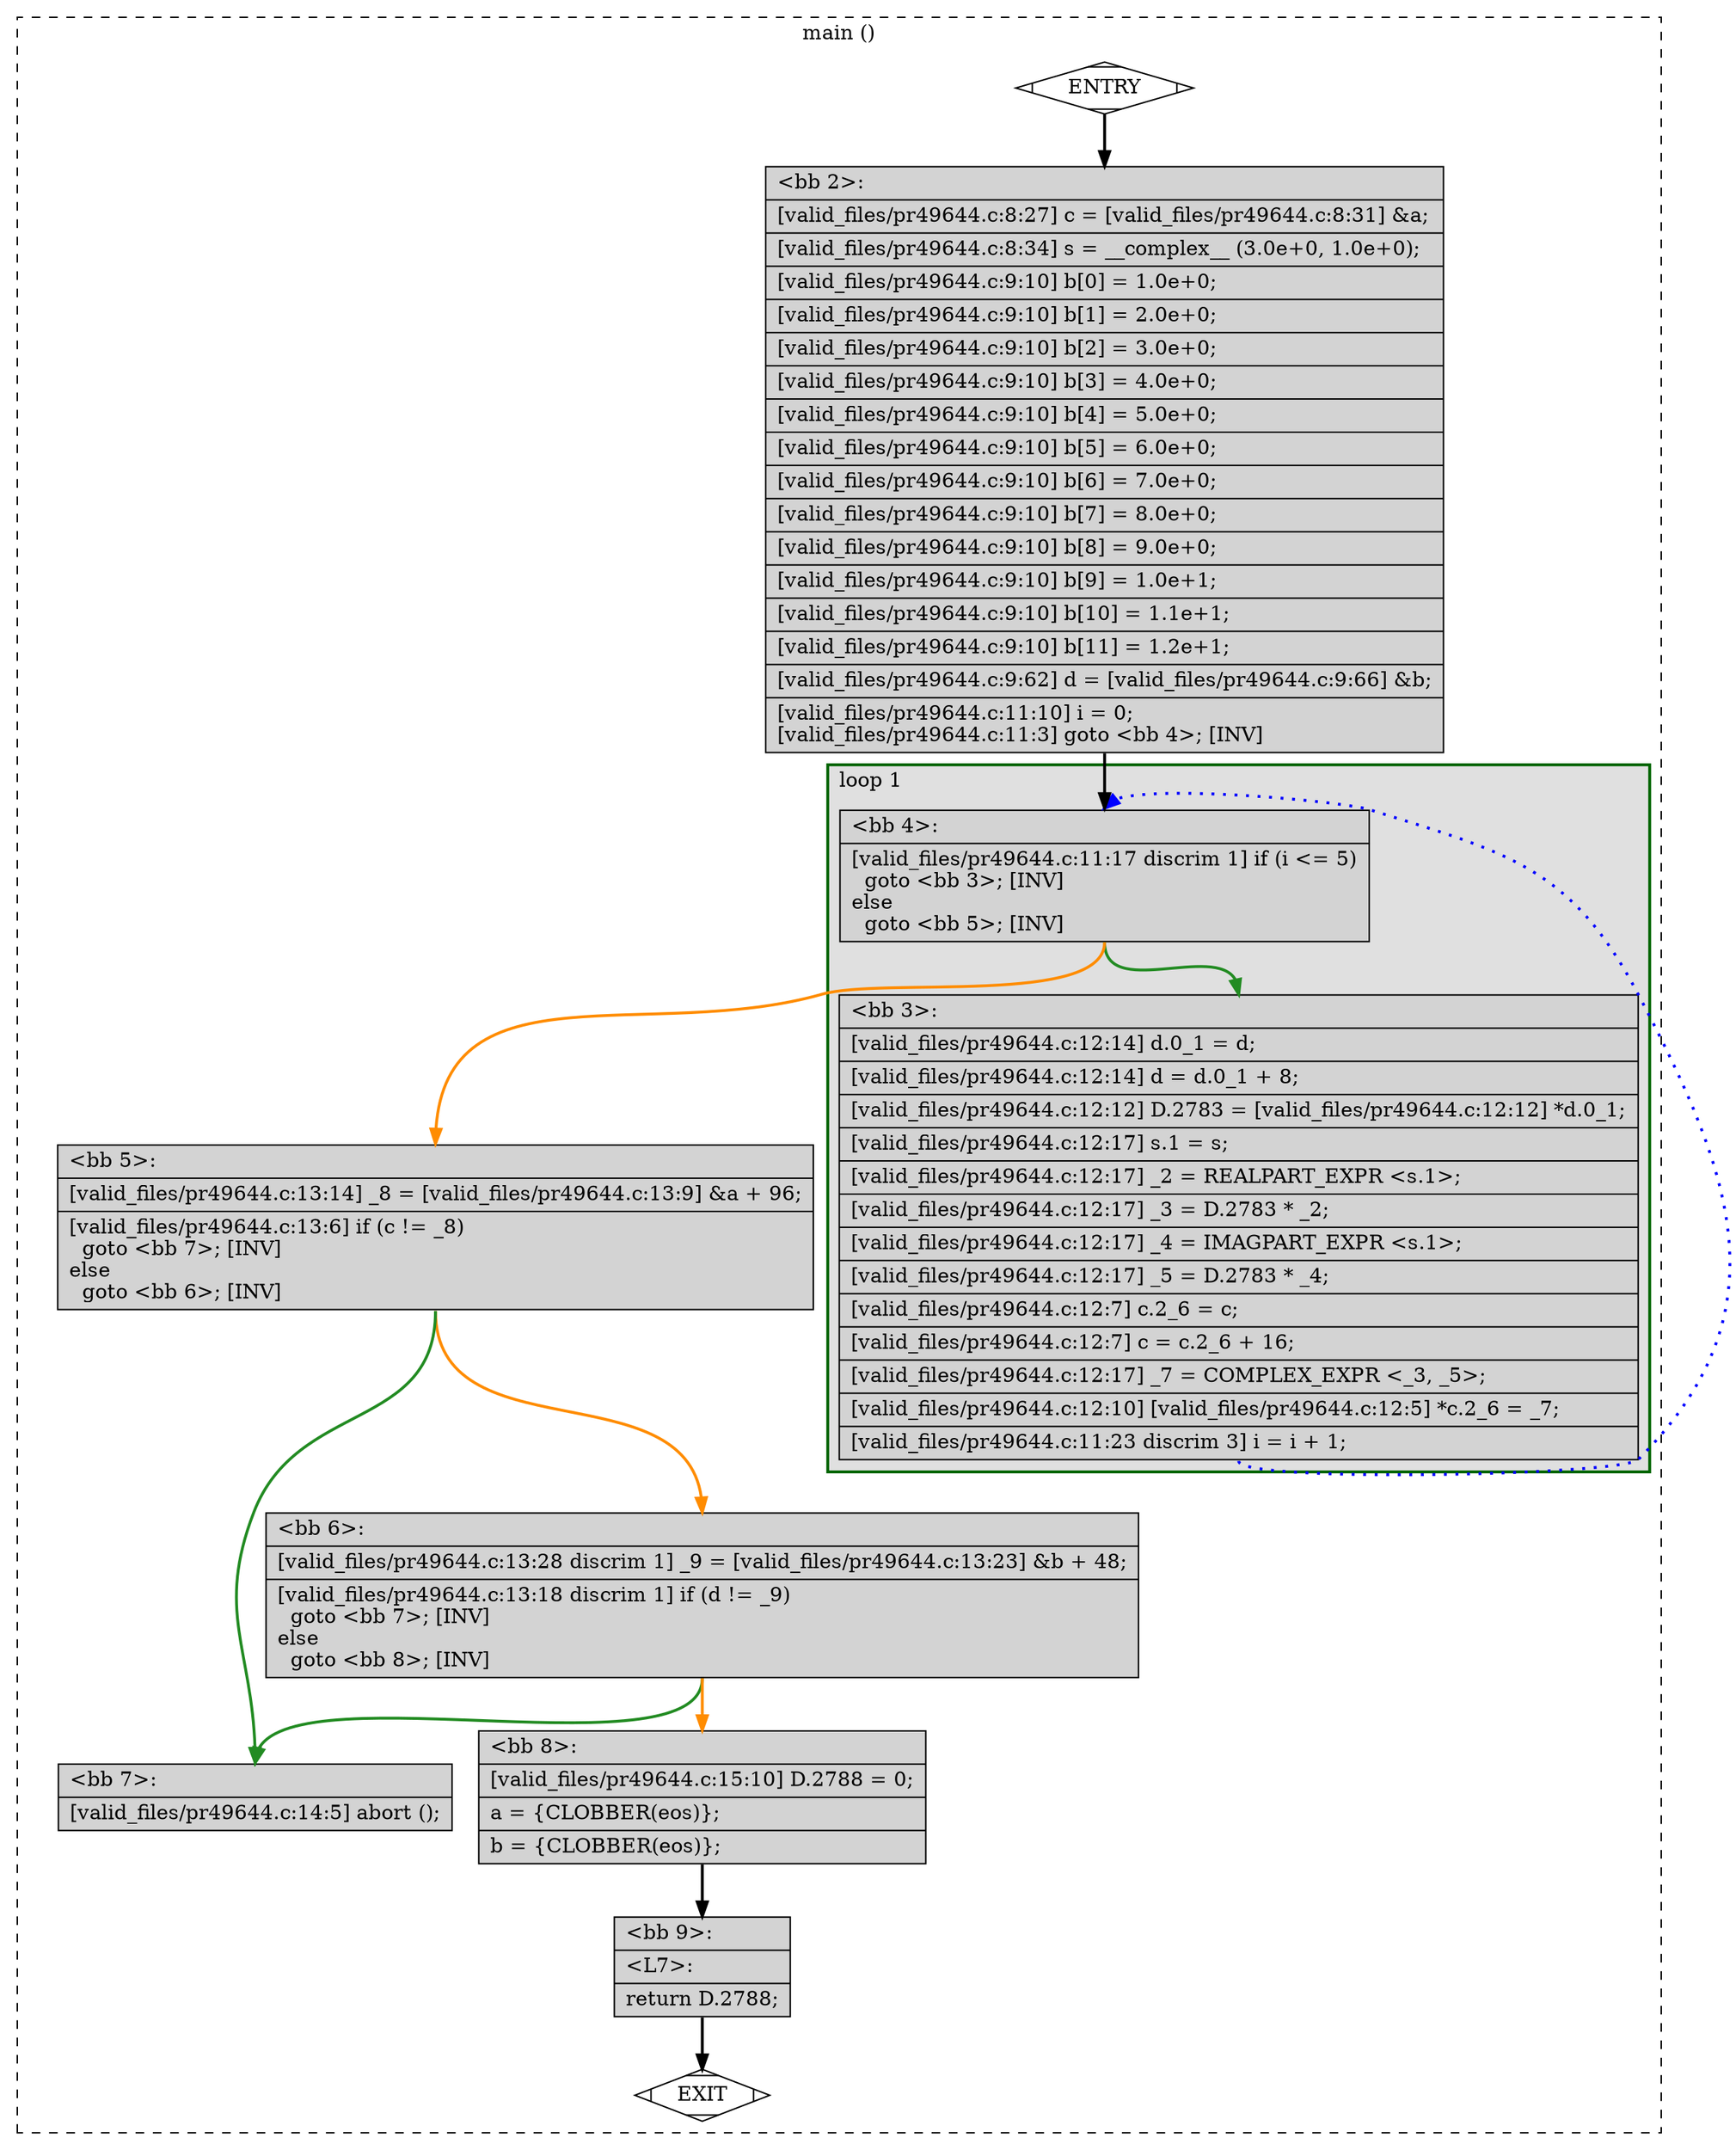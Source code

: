 digraph "a-pr49644.c.015t.cfg" {
overlap=false;
subgraph "cluster_main" {
	style="dashed";
	color="black";
	label="main ()";
	subgraph cluster_0_1 {
	style="filled";
	color="darkgreen";
	fillcolor="grey88";
	label="loop 1";
	labeljust=l;
	penwidth=2;
	fn_0_basic_block_4 [shape=record,style=filled,fillcolor=lightgrey,label="{\<bb\ 4\>:\l\
|[valid_files/pr49644.c:11:17\ discrim\ 1]\ if\ (i\ \<=\ 5)\l\
\ \ goto\ \<bb\ 3\>;\ [INV]\l\
else\l\
\ \ goto\ \<bb\ 5\>;\ [INV]\l\
}"];

	fn_0_basic_block_3 [shape=record,style=filled,fillcolor=lightgrey,label="{\<bb\ 3\>:\l\
|[valid_files/pr49644.c:12:14]\ d.0_1\ =\ d;\l\
|[valid_files/pr49644.c:12:14]\ d\ =\ d.0_1\ +\ 8;\l\
|[valid_files/pr49644.c:12:12]\ D.2783\ =\ [valid_files/pr49644.c:12:12]\ *d.0_1;\l\
|[valid_files/pr49644.c:12:17]\ s.1\ =\ s;\l\
|[valid_files/pr49644.c:12:17]\ _2\ =\ REALPART_EXPR\ \<s.1\>;\l\
|[valid_files/pr49644.c:12:17]\ _3\ =\ D.2783\ *\ _2;\l\
|[valid_files/pr49644.c:12:17]\ _4\ =\ IMAGPART_EXPR\ \<s.1\>;\l\
|[valid_files/pr49644.c:12:17]\ _5\ =\ D.2783\ *\ _4;\l\
|[valid_files/pr49644.c:12:7]\ c.2_6\ =\ c;\l\
|[valid_files/pr49644.c:12:7]\ c\ =\ c.2_6\ +\ 16;\l\
|[valid_files/pr49644.c:12:17]\ _7\ =\ COMPLEX_EXPR\ \<_3,\ _5\>;\l\
|[valid_files/pr49644.c:12:10]\ [valid_files/pr49644.c:12:5]\ *c.2_6\ =\ _7;\l\
|[valid_files/pr49644.c:11:23\ discrim\ 3]\ i\ =\ i\ +\ 1;\l\
}"];

	}
	fn_0_basic_block_0 [shape=Mdiamond,style=filled,fillcolor=white,label="ENTRY"];

	fn_0_basic_block_1 [shape=Mdiamond,style=filled,fillcolor=white,label="EXIT"];

	fn_0_basic_block_2 [shape=record,style=filled,fillcolor=lightgrey,label="{\<bb\ 2\>:\l\
|[valid_files/pr49644.c:8:27]\ c\ =\ [valid_files/pr49644.c:8:31]\ &a;\l\
|[valid_files/pr49644.c:8:34]\ s\ =\ __complex__\ (3.0e+0,\ 1.0e+0);\l\
|[valid_files/pr49644.c:9:10]\ b[0]\ =\ 1.0e+0;\l\
|[valid_files/pr49644.c:9:10]\ b[1]\ =\ 2.0e+0;\l\
|[valid_files/pr49644.c:9:10]\ b[2]\ =\ 3.0e+0;\l\
|[valid_files/pr49644.c:9:10]\ b[3]\ =\ 4.0e+0;\l\
|[valid_files/pr49644.c:9:10]\ b[4]\ =\ 5.0e+0;\l\
|[valid_files/pr49644.c:9:10]\ b[5]\ =\ 6.0e+0;\l\
|[valid_files/pr49644.c:9:10]\ b[6]\ =\ 7.0e+0;\l\
|[valid_files/pr49644.c:9:10]\ b[7]\ =\ 8.0e+0;\l\
|[valid_files/pr49644.c:9:10]\ b[8]\ =\ 9.0e+0;\l\
|[valid_files/pr49644.c:9:10]\ b[9]\ =\ 1.0e+1;\l\
|[valid_files/pr49644.c:9:10]\ b[10]\ =\ 1.1e+1;\l\
|[valid_files/pr49644.c:9:10]\ b[11]\ =\ 1.2e+1;\l\
|[valid_files/pr49644.c:9:62]\ d\ =\ [valid_files/pr49644.c:9:66]\ &b;\l\
|[valid_files/pr49644.c:11:10]\ i\ =\ 0;\l\
[valid_files/pr49644.c:11:3]\ goto\ \<bb\ 4\>;\ [INV]\l\
}"];

	fn_0_basic_block_5 [shape=record,style=filled,fillcolor=lightgrey,label="{\<bb\ 5\>:\l\
|[valid_files/pr49644.c:13:14]\ _8\ =\ [valid_files/pr49644.c:13:9]\ &a\ +\ 96;\l\
|[valid_files/pr49644.c:13:6]\ if\ (c\ !=\ _8)\l\
\ \ goto\ \<bb\ 7\>;\ [INV]\l\
else\l\
\ \ goto\ \<bb\ 6\>;\ [INV]\l\
}"];

	fn_0_basic_block_6 [shape=record,style=filled,fillcolor=lightgrey,label="{\<bb\ 6\>:\l\
|[valid_files/pr49644.c:13:28\ discrim\ 1]\ _9\ =\ [valid_files/pr49644.c:13:23]\ &b\ +\ 48;\l\
|[valid_files/pr49644.c:13:18\ discrim\ 1]\ if\ (d\ !=\ _9)\l\
\ \ goto\ \<bb\ 7\>;\ [INV]\l\
else\l\
\ \ goto\ \<bb\ 8\>;\ [INV]\l\
}"];

	fn_0_basic_block_7 [shape=record,style=filled,fillcolor=lightgrey,label="{\<bb\ 7\>:\l\
|[valid_files/pr49644.c:14:5]\ abort\ ();\l\
}"];

	fn_0_basic_block_8 [shape=record,style=filled,fillcolor=lightgrey,label="{\<bb\ 8\>:\l\
|[valid_files/pr49644.c:15:10]\ D.2788\ =\ 0;\l\
|a\ =\ \{CLOBBER(eos)\};\l\
|b\ =\ \{CLOBBER(eos)\};\l\
}"];

	fn_0_basic_block_9 [shape=record,style=filled,fillcolor=lightgrey,label="{\<bb\ 9\>:\l\
|\<L7\>:\l\
|return\ D.2788;\l\
}"];

	fn_0_basic_block_0:s -> fn_0_basic_block_2:n [style="solid,bold",color=black,weight=100,constraint=true];
	fn_0_basic_block_2:s -> fn_0_basic_block_4:n [style="solid,bold",color=black,weight=100,constraint=true];
	fn_0_basic_block_3:s -> fn_0_basic_block_4:n [style="dotted,bold",color=blue,weight=10,constraint=false];
	fn_0_basic_block_4:s -> fn_0_basic_block_3:n [style="solid,bold",color=forestgreen,weight=10,constraint=true];
	fn_0_basic_block_4:s -> fn_0_basic_block_5:n [style="solid,bold",color=darkorange,weight=10,constraint=true];
	fn_0_basic_block_5:s -> fn_0_basic_block_7:n [style="solid,bold",color=forestgreen,weight=10,constraint=true];
	fn_0_basic_block_5:s -> fn_0_basic_block_6:n [style="solid,bold",color=darkorange,weight=10,constraint=true];
	fn_0_basic_block_6:s -> fn_0_basic_block_7:n [style="solid,bold",color=forestgreen,weight=10,constraint=true];
	fn_0_basic_block_6:s -> fn_0_basic_block_8:n [style="solid,bold",color=darkorange,weight=10,constraint=true];
	fn_0_basic_block_8:s -> fn_0_basic_block_9:n [style="solid,bold",color=black,weight=100,constraint=true];
	fn_0_basic_block_9:s -> fn_0_basic_block_1:n [style="solid,bold",color=black,weight=10,constraint=true];
	fn_0_basic_block_0:s -> fn_0_basic_block_1:n [style="invis",constraint=true];
}
}

